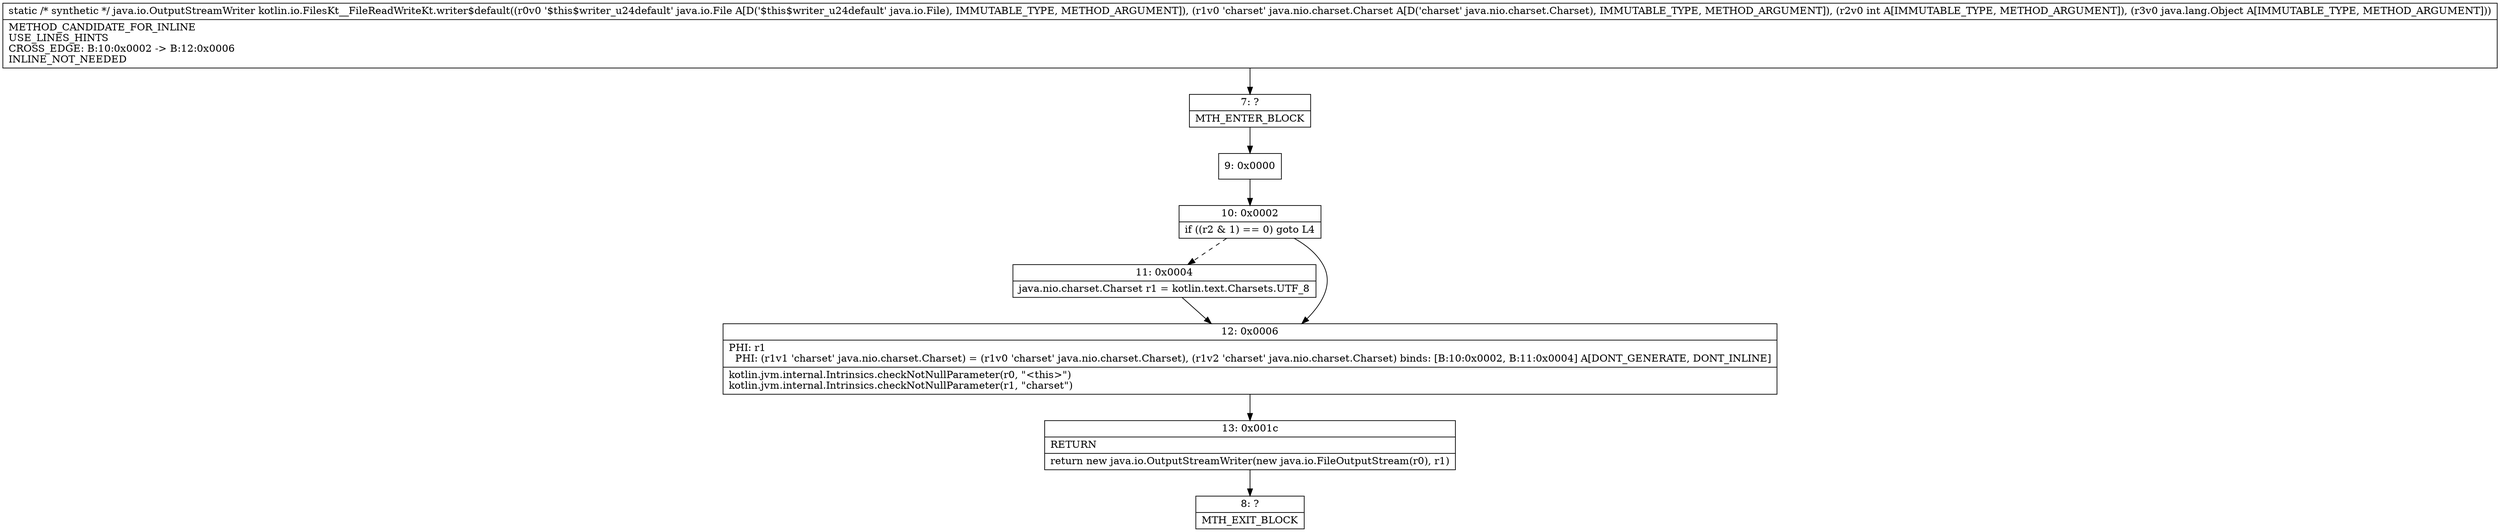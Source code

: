 digraph "CFG forkotlin.io.FilesKt__FileReadWriteKt.writer$default(Ljava\/io\/File;Ljava\/nio\/charset\/Charset;ILjava\/lang\/Object;)Ljava\/io\/OutputStreamWriter;" {
Node_7 [shape=record,label="{7\:\ ?|MTH_ENTER_BLOCK\l}"];
Node_9 [shape=record,label="{9\:\ 0x0000}"];
Node_10 [shape=record,label="{10\:\ 0x0002|if ((r2 & 1) == 0) goto L4\l}"];
Node_11 [shape=record,label="{11\:\ 0x0004|java.nio.charset.Charset r1 = kotlin.text.Charsets.UTF_8\l}"];
Node_12 [shape=record,label="{12\:\ 0x0006|PHI: r1 \l  PHI: (r1v1 'charset' java.nio.charset.Charset) = (r1v0 'charset' java.nio.charset.Charset), (r1v2 'charset' java.nio.charset.Charset) binds: [B:10:0x0002, B:11:0x0004] A[DONT_GENERATE, DONT_INLINE]\l|kotlin.jvm.internal.Intrinsics.checkNotNullParameter(r0, \"\<this\>\")\lkotlin.jvm.internal.Intrinsics.checkNotNullParameter(r1, \"charset\")\l}"];
Node_13 [shape=record,label="{13\:\ 0x001c|RETURN\l|return new java.io.OutputStreamWriter(new java.io.FileOutputStream(r0), r1)\l}"];
Node_8 [shape=record,label="{8\:\ ?|MTH_EXIT_BLOCK\l}"];
MethodNode[shape=record,label="{static \/* synthetic *\/ java.io.OutputStreamWriter kotlin.io.FilesKt__FileReadWriteKt.writer$default((r0v0 '$this$writer_u24default' java.io.File A[D('$this$writer_u24default' java.io.File), IMMUTABLE_TYPE, METHOD_ARGUMENT]), (r1v0 'charset' java.nio.charset.Charset A[D('charset' java.nio.charset.Charset), IMMUTABLE_TYPE, METHOD_ARGUMENT]), (r2v0 int A[IMMUTABLE_TYPE, METHOD_ARGUMENT]), (r3v0 java.lang.Object A[IMMUTABLE_TYPE, METHOD_ARGUMENT]))  | METHOD_CANDIDATE_FOR_INLINE\lUSE_LINES_HINTS\lCROSS_EDGE: B:10:0x0002 \-\> B:12:0x0006\lINLINE_NOT_NEEDED\l}"];
MethodNode -> Node_7;Node_7 -> Node_9;
Node_9 -> Node_10;
Node_10 -> Node_11[style=dashed];
Node_10 -> Node_12;
Node_11 -> Node_12;
Node_12 -> Node_13;
Node_13 -> Node_8;
}

